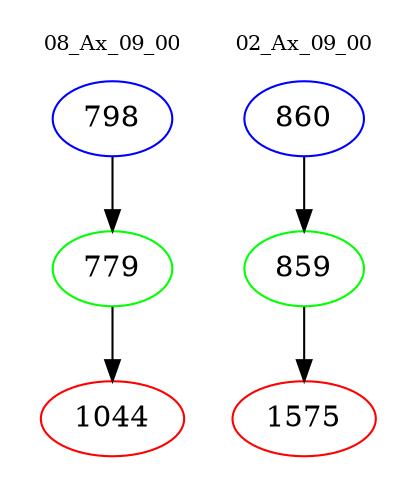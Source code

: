digraph{
subgraph cluster_0 {
color = white
label = "08_Ax_09_00";
fontsize=10;
T0_798 [label="798", color="blue"]
T0_798 -> T0_779 [color="black"]
T0_779 [label="779", color="green"]
T0_779 -> T0_1044 [color="black"]
T0_1044 [label="1044", color="red"]
}
subgraph cluster_1 {
color = white
label = "02_Ax_09_00";
fontsize=10;
T1_860 [label="860", color="blue"]
T1_860 -> T1_859 [color="black"]
T1_859 [label="859", color="green"]
T1_859 -> T1_1575 [color="black"]
T1_1575 [label="1575", color="red"]
}
}
